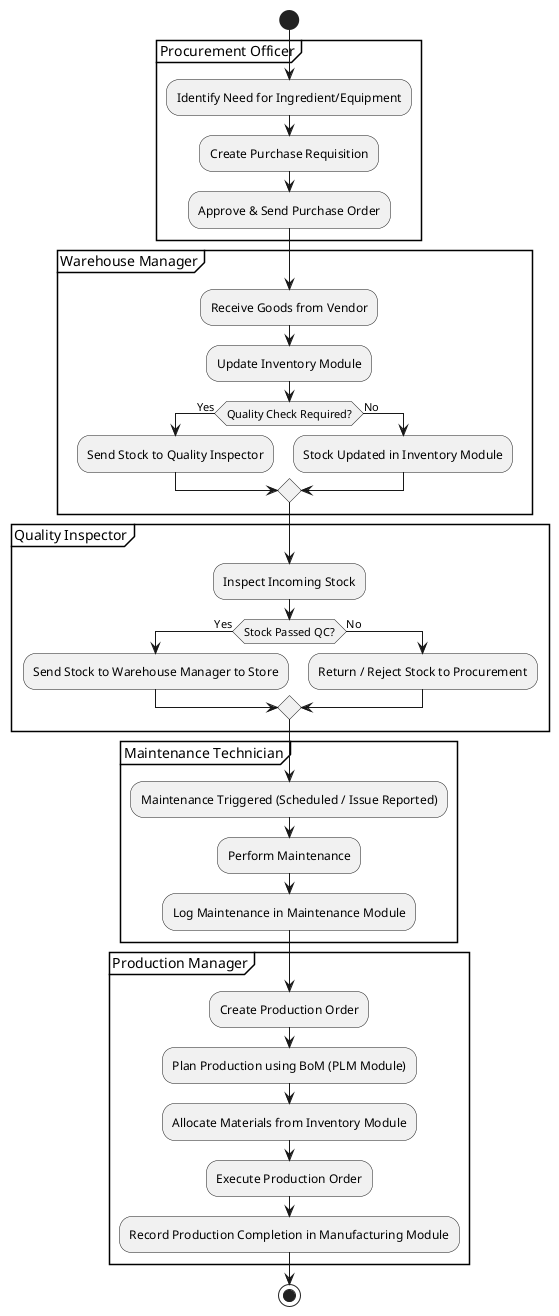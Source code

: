 @startuml CafeSupplyChain_BPMN
!pragma layout smetana

start

partition "Procurement Officer" {
    :Identify Need for Ingredient/Equipment;
    :Create Purchase Requisition;
    :Approve & Send Purchase Order;
}

partition "Warehouse Manager" {
    :Receive Goods from Vendor;
    :Update Inventory Module;
    if (Quality Check Required?) then (Yes)
        :Send Stock to Quality Inspector;
    else (No)
        :Stock Updated in Inventory Module;
    endif
}

partition "Quality Inspector" {
    :Inspect Incoming Stock;
    if (Stock Passed QC?) then (Yes)
        :Send Stock to Warehouse Manager to Store;
    else (No)
        :Return / Reject Stock to Procurement;
    endif
}

partition "Maintenance Technician" {
    :Maintenance Triggered (Scheduled / Issue Reported);
    :Perform Maintenance;
    :Log Maintenance in Maintenance Module;
}

partition "Production Manager" {
    :Create Production Order;
    :Plan Production using BoM (PLM Module);
    :Allocate Materials from Inventory Module;
    :Execute Production Order;
    :Record Production Completion in Manufacturing Module;
}

stop

@enduml
